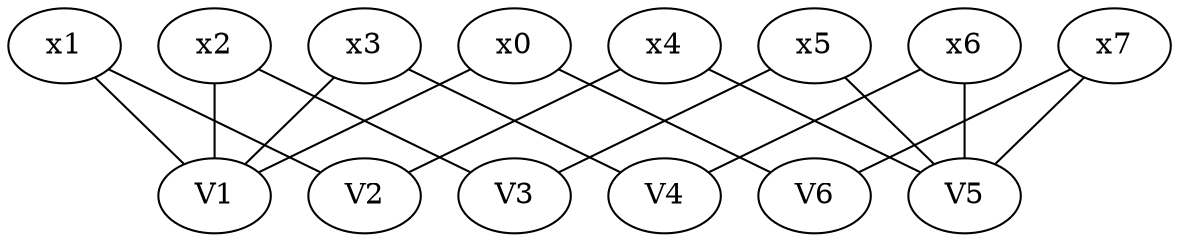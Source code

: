 graph {
	x0 -- V1
	x0 -- V6
	x1 -- V1
	x1 -- V2
	x2 -- V1
	x2 -- V3
	x3 -- V1
	x3 -- V4
	x4 -- V2
	x4 -- V5
	x5 -- V3
	x5 -- V5
	x6 -- V4
	x6 -- V5
	x7 -- V5
	x7 -- V6
}
